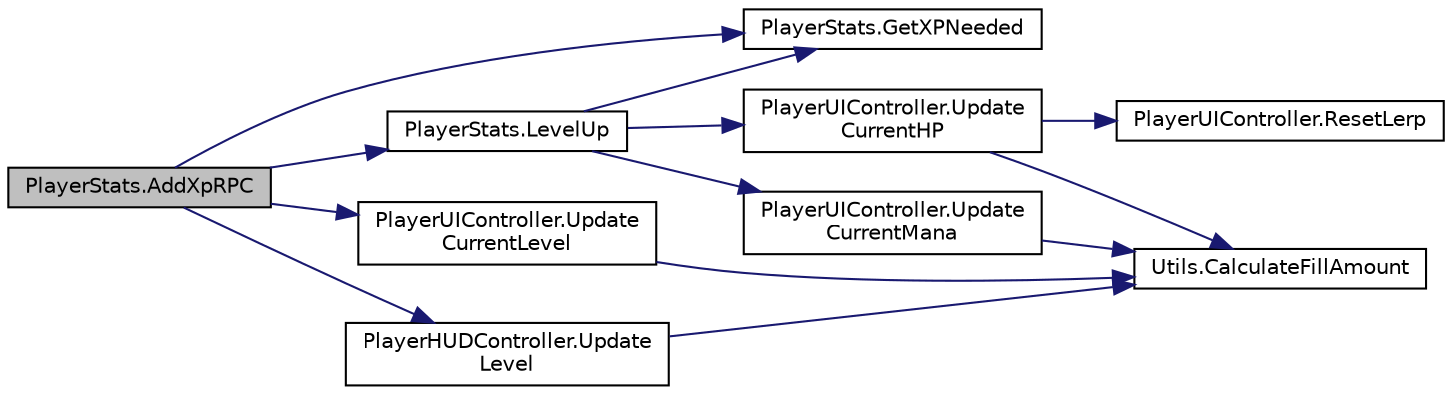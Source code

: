 digraph "PlayerStats.AddXpRPC"
{
 // INTERACTIVE_SVG=YES
 // LATEX_PDF_SIZE
  bgcolor="transparent";
  edge [fontname="Helvetica",fontsize="10",labelfontname="Helvetica",labelfontsize="10"];
  node [fontname="Helvetica",fontsize="10",shape=record];
  rankdir="LR";
  Node1 [label="PlayerStats.AddXpRPC",height=0.2,width=0.4,color="black", fillcolor="grey75", style="filled", fontcolor="black",tooltip=" "];
  Node1 -> Node2 [color="midnightblue",fontsize="10",style="solid",fontname="Helvetica"];
  Node2 [label="PlayerStats.GetXPNeeded",height=0.2,width=0.4,color="black",URL="$class_player_stats.html#aab2157e21bb713cc5d12a4b50e176ae6",tooltip=" "];
  Node1 -> Node3 [color="midnightblue",fontsize="10",style="solid",fontname="Helvetica"];
  Node3 [label="PlayerStats.LevelUp",height=0.2,width=0.4,color="black",URL="$class_player_stats.html#a75c908d1b8c5eb0b414db7ab99ceab9e",tooltip="Called whenever the player levels up."];
  Node3 -> Node2 [color="midnightblue",fontsize="10",style="solid",fontname="Helvetica"];
  Node3 -> Node4 [color="midnightblue",fontsize="10",style="solid",fontname="Helvetica"];
  Node4 [label="PlayerUIController.Update\lCurrentHP",height=0.2,width=0.4,color="black",URL="$class_player_u_i_controller.html#aca577b724c1f3f2ed54ad1165a7842c2",tooltip="Sets the current HP value to the Image."];
  Node4 -> Node5 [color="midnightblue",fontsize="10",style="solid",fontname="Helvetica"];
  Node5 [label="Utils.CalculateFillAmount",height=0.2,width=0.4,color="black",URL="$class_utils.html#a459472171f68c903c975020cc5b02fee",tooltip="Calculates the actual normalized fill amount for the image."];
  Node4 -> Node6 [color="midnightblue",fontsize="10",style="solid",fontname="Helvetica"];
  Node6 [label="PlayerUIController.ResetLerp",height=0.2,width=0.4,color="black",URL="$class_player_u_i_controller.html#aaa62b1e4dc1ee6689adbc72b8dcb73d3",tooltip="When you heal HP, we will reset the lerped bar"];
  Node3 -> Node7 [color="midnightblue",fontsize="10",style="solid",fontname="Helvetica"];
  Node7 [label="PlayerUIController.Update\lCurrentMana",height=0.2,width=0.4,color="black",URL="$class_player_u_i_controller.html#ac7bf7455ce00b144f6a1678e524819b2",tooltip="Sets the current MP value to the Image."];
  Node7 -> Node5 [color="midnightblue",fontsize="10",style="solid",fontname="Helvetica"];
  Node1 -> Node8 [color="midnightblue",fontsize="10",style="solid",fontname="Helvetica"];
  Node8 [label="PlayerUIController.Update\lCurrentLevel",height=0.2,width=0.4,color="black",URL="$class_player_u_i_controller.html#adadd54ec10a1236aa7c08022d27fa068",tooltip="Sets the current level and xp to the Image."];
  Node8 -> Node5 [color="midnightblue",fontsize="10",style="solid",fontname="Helvetica"];
  Node1 -> Node9 [color="midnightblue",fontsize="10",style="solid",fontname="Helvetica"];
  Node9 [label="PlayerHUDController.Update\lLevel",height=0.2,width=0.4,color="black",URL="$class_player_h_u_d_controller.html#a654b56cf8a75ded0109d5aac569b2757",tooltip=" "];
  Node9 -> Node5 [color="midnightblue",fontsize="10",style="solid",fontname="Helvetica"];
}
